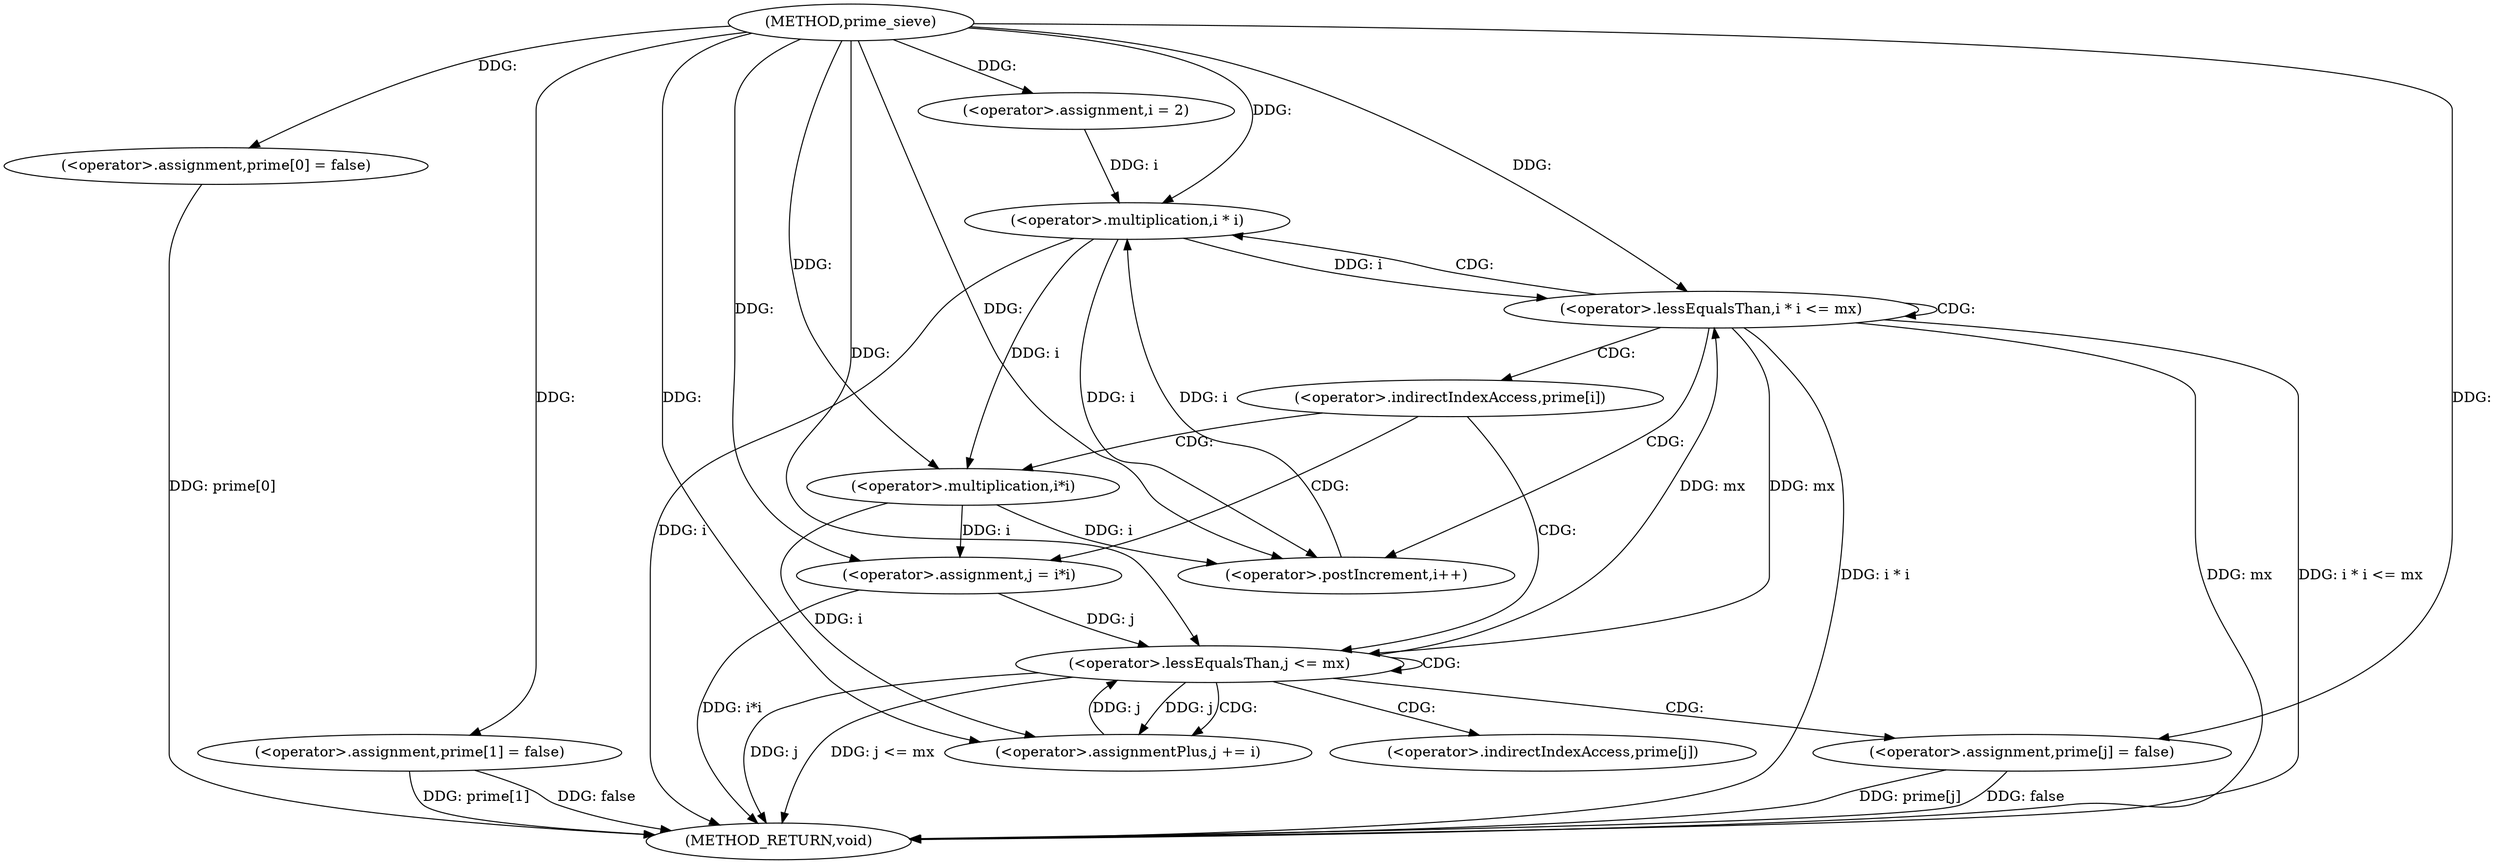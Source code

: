 digraph "prime_sieve" {  
"1000162" [label = "(METHOD,prime_sieve)" ]
"1000211" [label = "(METHOD_RETURN,void)" ]
"1000164" [label = "(<operator>.assignment,prime[0] = false)" ]
"1000169" [label = "(<operator>.assignment,prime[1] = false)" ]
"1000176" [label = "(<operator>.assignment,i = 2)" ]
"1000179" [label = "(<operator>.lessEqualsThan,i * i <= mx)" ]
"1000184" [label = "(<operator>.postIncrement,i++)" ]
"1000180" [label = "(<operator>.multiplication,i * i)" ]
"1000194" [label = "(<operator>.assignment,j = i*i)" ]
"1000199" [label = "(<operator>.lessEqualsThan,j <= mx)" ]
"1000202" [label = "(<operator>.assignmentPlus,j += i)" ]
"1000206" [label = "(<operator>.assignment,prime[j] = false)" ]
"1000196" [label = "(<operator>.multiplication,i*i)" ]
"1000188" [label = "(<operator>.indirectIndexAccess,prime[i])" ]
"1000207" [label = "(<operator>.indirectIndexAccess,prime[j])" ]
  "1000164" -> "1000211"  [ label = "DDG: prime[0]"] 
  "1000169" -> "1000211"  [ label = "DDG: prime[1]"] 
  "1000169" -> "1000211"  [ label = "DDG: false"] 
  "1000180" -> "1000211"  [ label = "DDG: i"] 
  "1000179" -> "1000211"  [ label = "DDG: i * i"] 
  "1000179" -> "1000211"  [ label = "DDG: mx"] 
  "1000179" -> "1000211"  [ label = "DDG: i * i <= mx"] 
  "1000194" -> "1000211"  [ label = "DDG: i*i"] 
  "1000199" -> "1000211"  [ label = "DDG: j"] 
  "1000199" -> "1000211"  [ label = "DDG: j <= mx"] 
  "1000206" -> "1000211"  [ label = "DDG: prime[j]"] 
  "1000206" -> "1000211"  [ label = "DDG: false"] 
  "1000162" -> "1000164"  [ label = "DDG: "] 
  "1000162" -> "1000169"  [ label = "DDG: "] 
  "1000162" -> "1000176"  [ label = "DDG: "] 
  "1000180" -> "1000179"  [ label = "DDG: i"] 
  "1000199" -> "1000179"  [ label = "DDG: mx"] 
  "1000162" -> "1000179"  [ label = "DDG: "] 
  "1000180" -> "1000184"  [ label = "DDG: i"] 
  "1000196" -> "1000184"  [ label = "DDG: i"] 
  "1000162" -> "1000184"  [ label = "DDG: "] 
  "1000176" -> "1000180"  [ label = "DDG: i"] 
  "1000184" -> "1000180"  [ label = "DDG: i"] 
  "1000162" -> "1000180"  [ label = "DDG: "] 
  "1000196" -> "1000194"  [ label = "DDG: i"] 
  "1000196" -> "1000202"  [ label = "DDG: i"] 
  "1000162" -> "1000202"  [ label = "DDG: "] 
  "1000162" -> "1000194"  [ label = "DDG: "] 
  "1000194" -> "1000199"  [ label = "DDG: j"] 
  "1000202" -> "1000199"  [ label = "DDG: j"] 
  "1000162" -> "1000199"  [ label = "DDG: "] 
  "1000179" -> "1000199"  [ label = "DDG: mx"] 
  "1000199" -> "1000202"  [ label = "DDG: j"] 
  "1000162" -> "1000206"  [ label = "DDG: "] 
  "1000180" -> "1000196"  [ label = "DDG: i"] 
  "1000162" -> "1000196"  [ label = "DDG: "] 
  "1000179" -> "1000188"  [ label = "CDG: "] 
  "1000179" -> "1000179"  [ label = "CDG: "] 
  "1000179" -> "1000184"  [ label = "CDG: "] 
  "1000179" -> "1000180"  [ label = "CDG: "] 
  "1000188" -> "1000199"  [ label = "CDG: "] 
  "1000188" -> "1000194"  [ label = "CDG: "] 
  "1000188" -> "1000196"  [ label = "CDG: "] 
  "1000199" -> "1000207"  [ label = "CDG: "] 
  "1000199" -> "1000206"  [ label = "CDG: "] 
  "1000199" -> "1000202"  [ label = "CDG: "] 
  "1000199" -> "1000199"  [ label = "CDG: "] 
}
